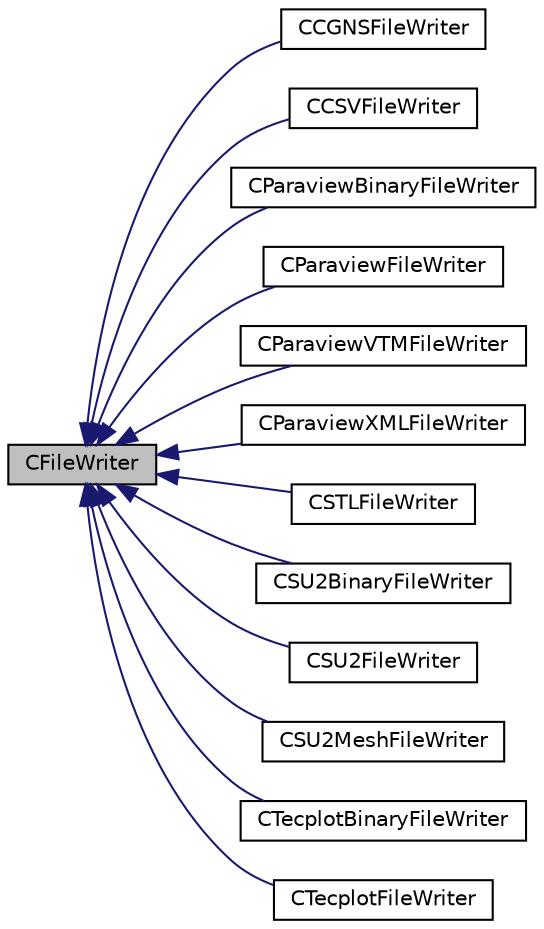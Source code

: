 digraph "CFileWriter"
{
 // LATEX_PDF_SIZE
  edge [fontname="Helvetica",fontsize="10",labelfontname="Helvetica",labelfontsize="10"];
  node [fontname="Helvetica",fontsize="10",shape=record];
  rankdir="LR";
  Node1 [label="CFileWriter",height=0.2,width=0.4,color="black", fillcolor="grey75", style="filled", fontcolor="black",tooltip=" "];
  Node1 -> Node2 [dir="back",color="midnightblue",fontsize="10",style="solid",fontname="Helvetica"];
  Node2 [label="CCGNSFileWriter",height=0.2,width=0.4,color="black", fillcolor="white", style="filled",URL="$classCCGNSFileWriter.html",tooltip=" "];
  Node1 -> Node3 [dir="back",color="midnightblue",fontsize="10",style="solid",fontname="Helvetica"];
  Node3 [label="CCSVFileWriter",height=0.2,width=0.4,color="black", fillcolor="white", style="filled",URL="$classCCSVFileWriter.html",tooltip=" "];
  Node1 -> Node4 [dir="back",color="midnightblue",fontsize="10",style="solid",fontname="Helvetica"];
  Node4 [label="CParaviewBinaryFileWriter",height=0.2,width=0.4,color="black", fillcolor="white", style="filled",URL="$classCParaviewBinaryFileWriter.html",tooltip=" "];
  Node1 -> Node5 [dir="back",color="midnightblue",fontsize="10",style="solid",fontname="Helvetica"];
  Node5 [label="CParaviewFileWriter",height=0.2,width=0.4,color="black", fillcolor="white", style="filled",URL="$classCParaviewFileWriter.html",tooltip=" "];
  Node1 -> Node6 [dir="back",color="midnightblue",fontsize="10",style="solid",fontname="Helvetica"];
  Node6 [label="CParaviewVTMFileWriter",height=0.2,width=0.4,color="black", fillcolor="white", style="filled",URL="$classCParaviewVTMFileWriter.html",tooltip=" "];
  Node1 -> Node7 [dir="back",color="midnightblue",fontsize="10",style="solid",fontname="Helvetica"];
  Node7 [label="CParaviewXMLFileWriter",height=0.2,width=0.4,color="black", fillcolor="white", style="filled",URL="$classCParaviewXMLFileWriter.html",tooltip=" "];
  Node1 -> Node8 [dir="back",color="midnightblue",fontsize="10",style="solid",fontname="Helvetica"];
  Node8 [label="CSTLFileWriter",height=0.2,width=0.4,color="black", fillcolor="white", style="filled",URL="$classCSTLFileWriter.html",tooltip="Class for writing STL output files."];
  Node1 -> Node9 [dir="back",color="midnightblue",fontsize="10",style="solid",fontname="Helvetica"];
  Node9 [label="CSU2BinaryFileWriter",height=0.2,width=0.4,color="black", fillcolor="white", style="filled",URL="$classCSU2BinaryFileWriter.html",tooltip=" "];
  Node1 -> Node10 [dir="back",color="midnightblue",fontsize="10",style="solid",fontname="Helvetica"];
  Node10 [label="CSU2FileWriter",height=0.2,width=0.4,color="black", fillcolor="white", style="filled",URL="$classCSU2FileWriter.html",tooltip=" "];
  Node1 -> Node11 [dir="back",color="midnightblue",fontsize="10",style="solid",fontname="Helvetica"];
  Node11 [label="CSU2MeshFileWriter",height=0.2,width=0.4,color="black", fillcolor="white", style="filled",URL="$classCSU2MeshFileWriter.html",tooltip=" "];
  Node1 -> Node12 [dir="back",color="midnightblue",fontsize="10",style="solid",fontname="Helvetica"];
  Node12 [label="CTecplotBinaryFileWriter",height=0.2,width=0.4,color="black", fillcolor="white", style="filled",URL="$classCTecplotBinaryFileWriter.html",tooltip=" "];
  Node1 -> Node13 [dir="back",color="midnightblue",fontsize="10",style="solid",fontname="Helvetica"];
  Node13 [label="CTecplotFileWriter",height=0.2,width=0.4,color="black", fillcolor="white", style="filled",URL="$classCTecplotFileWriter.html",tooltip=" "];
}
